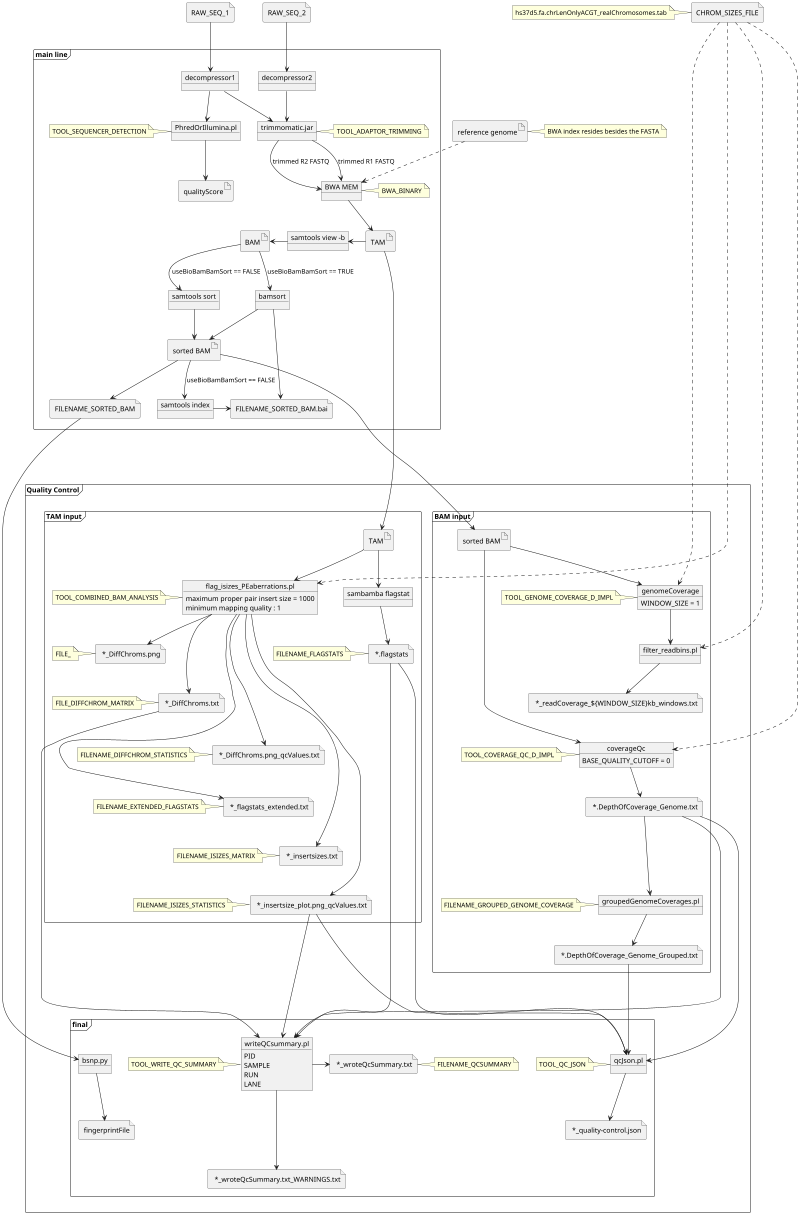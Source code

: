 @startuml
allowmixing

scale max 800 width

file "CHROM_SIZES_FILE" as chromosomeSizesFile
note left: hs37d5.fa.chrLenOnlyACGT_realChromosomes.tab

artifact "reference genome" as referenceGenome
note right: BWA index resides besides the FASTA


file "RAW_SEQ_1" as fastq1
file "RAW_SEQ_2" as fastq2

frame "main line" as mainLine {

    object decompressor1
    fastq1 --> decompressor1
    object decompressor2
    fastq2 --> decompressor2

    object "trimmomatic.jar" as trimmomatic
    note right: TOOL_ADAPTOR_TRIMMING
    decompressor1 --> trimmomatic
    decompressor2 --> trimmomatic

    object "PhredOrIllumina.pl" as guessQualityScore
    note left: TOOL_SEQUENCER_DETECTION
    decompressor1 --> guessQualityScore
    artifact "qualityScore" as qualityScore
    guessQualityScore --> qualityScore

    object "BWA MEM" as bwa
    note right: BWA_BINARY
    trimmomatic --> bwa : trimmed R1 FASTQ
    trimmomatic --> bwa : trimmed R2 FASTQ

    referenceGenome ..> bwa

    artifact "TAM" as tamStream
    artifact "BAM" as bamStream
    artifact "sorted BAM" as sortedBamStream

    bwa --> tamStream

    object "samtools view -b" as tam2Bam
    tamStream -left-> tam2Bam
    tam2Bam -left-> bamStream

    file "FILENAME_SORTED_BAM.bai" as bai

    object "bamsort" as bamsort
    bamStream --> bamsort : useBioBamBamSort == TRUE
    bamsort --> sortedBamStream
    bamsort --> bai

    object "samtools sort" as samtoolsSort
    bamStream --> samtoolsSort : useBioBamBamSort == FALSE
    samtoolsSort --> sortedBamStream

    samtoolsSort -[hidden]right- bamsort

    object "samtools index" as samtoolsIndex
    sortedBamStream --> samtoolsIndex : useBioBamBamSort == FALSE
    samtoolsIndex -> bai

    file "FILENAME_SORTED_BAM" as sortedBamFile
    sortedBamStream --> sortedBamFile

}

chromosomeSizesFile -[hidden]down- mainLine

frame "Quality Control" as qualityControl {

    frame "TAM input" {

        artifact "TAM" as tamInputStream
        tamStream ----> tamInputStream

        file " *_DiffChroms.png" as diffchromPlot
        note left: FILE_

        file " *_DiffChroms.txt" as diffchromFile
        note left: FILE_DIFFCHROM_MATRIX

        file " *_DiffChroms.png_qcValues.txt" as diffchromStatisticsFile
        note left: FILENAME_DIFFCHROM_STATISTICS

        file " *_flagstats_extended.txt" as extendedFlagstatsFile
        note left: FILENAME_EXTENDED_FLAGSTATS

        file " *_insertsizes.txt" as insertSizesFile
        note left: FILENAME_ISIZES_MATRIX

        file " *_insertsize_plot.png_qcValues.txt" as insertSizesStatisticsFile
        note left: FILENAME_ISIZES_STATISTICS


        object "flag_isizes_PEaberrations.pl" as flagPE
        note left: TOOL_COMBINED_BAM_ANALYSIS
        flagPE : maximum proper pair insert size = 1000
        flagPE : minimum mapping quality : 1

        chromosomeSizesFile ..> flagPE

        tamInputStream --> flagPE
        flagPE --> diffchromPlot
        flagPE --> diffchromFile
        flagPE --> diffchromStatisticsFile
        flagPE --> insertSizesFile
        flagPE --> insertSizesStatisticsFile
        flagPE --> extendedFlagstatsFile

        diffchromPlot -[hidden]down- diffchromFile
        diffchromFile -[hidden]down- diffchromStatisticsFile
        diffchromStatisticsFile -[hidden]down- extendedFlagstatsFile
        extendedFlagstatsFile -[hidden]down- insertSizesFile
        insertSizesFile -[hidden]down- insertSizesStatisticsFile

        file " *.flagstats" as flagstatFile
        note left: FILENAME_FLAGSTATS
        object "sambamba flagstat" as flagstats
        tamInputStream --> flagstats
        flagstats --> flagstatFile

    }

    frame "BAM input" {

        artifact "sorted BAM" as sortedBamInputStream
        sortedBamStream ----> sortedBamInputStream

        file " *.DepthOfCoverage_Genome.txt" as genomeCoverageFile
        object coverageQc
        note left: TOOL_COVERAGE_QC_D_IMPL
        coverageQc : BASE_QUALITY_CUTOFF = 0
        chromosomeSizesFile ..> coverageQc

        sortedBamInputStream --> coverageQc
        coverageQc --> genomeCoverageFile


        file " *.DepthOfCoverage_Genome_Grouped.txt" as groupedGenomeCoveragesFile
        object "groupedGenomeCoverages.pl" as groupedGenomeCoverages
        note left: FILENAME_GROUPED_GENOME_COVERAGE
        genomeCoverageFile ---> groupedGenomeCoverages
        groupedGenomeCoverages --> groupedGenomeCoveragesFile



        file " *_readCoverage_${WINDOW_SIZE}kb_windows.txt" as readbinCoverageFile
        object genomeCoverage
        note left: TOOL_GENOME_COVERAGE_D_IMPL
        genomeCoverage : WINDOW_SIZE = 1
        chromosomeSizesFile ..> genomeCoverage
        object "filter_readbins.pl" as filterReadbinsPl
        chromosomeSizesFile ..> filterReadbinsPl

        sortedBamInputStream --> genomeCoverage
        genomeCoverage --> filterReadbinsPl
        filterReadbinsPl --> readbinCoverageFile


        readbinCoverageFile -[hidden]down- coverageQc

    }

    frame final {

        object "writeQCsummary.pl" as writeQCsummary
        writeQCsummary : PID
        writeQCsummary : SAMPLE
        writeQCsummary : RUN
        writeQCsummary : LANE
        note left: TOOL_WRITE_QC_SUMMARY

        flagstatFile ---> writeQCsummary
        diffchromFile ---> writeQCsummary
        insertSizesStatisticsFile ---> writeQCsummary
        genomeCoverageFile ---> writeQCsummary

        file " *_wroteQcSummary.txt" as qcSummary
        note right: FILENAME_QCSUMMARY

        writeQCsummary -> qcSummary

        file " *_wroteQcSummary.txt_WARNINGS.txt" as qcSummaryWarnings
        writeQCsummary ---> qcSummaryWarnings



        file " *_quality-control.json" as qcJsonFile

        object "qcJson.pl" as qcJson
        note left: TOOL_QC_JSON

        genomeCoverageFile ---> qcJson
        groupedGenomeCoveragesFile ---> qcJson
        insertSizesStatisticsFile ----> qcJson
        flagstatFile ---> qcJson

        qcJson --> qcJsonFile

        file fingerprintFile
        object "bsnp.py" as fingerprint
        sortedBamFile ----> fingerprint
        fingerprint --> fingerprintFile

    }

}

mainLine ---[hidden]down--- qualityControl

@enduml
